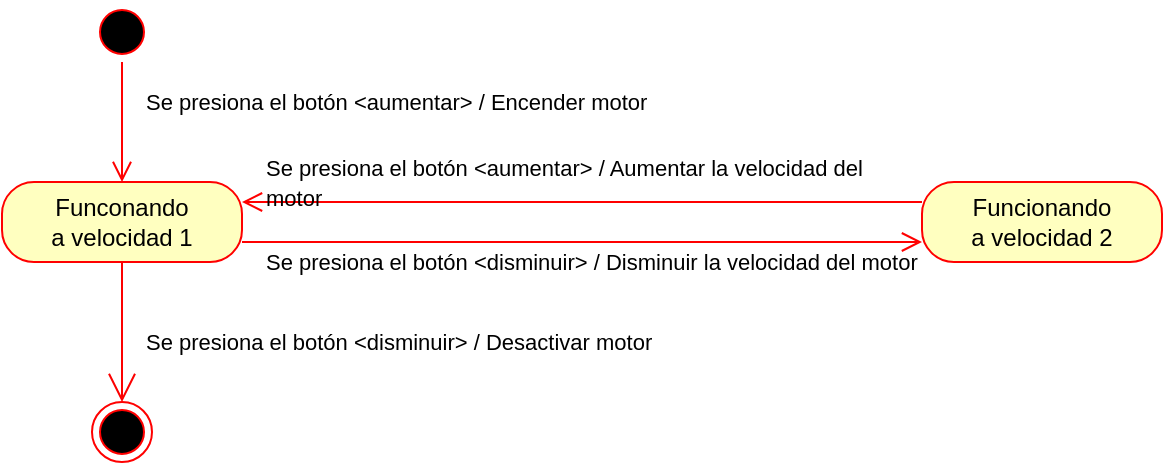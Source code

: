 <mxfile version="13.8.0" type="github"><diagram id="JS8BncZISo1FZWVJW6Lc" name="Page-1"><mxGraphModel dx="627" dy="757" grid="1" gridSize="10" guides="1" tooltips="1" connect="1" arrows="1" fold="1" page="1" pageScale="1" pageWidth="850" pageHeight="1100" math="0" shadow="0"><root><mxCell id="0"/><mxCell id="1" parent="0"/><mxCell id="lFmBYsC7O2UIY5sId5ZJ-1" value="" style="ellipse;html=1;shape=startState;fillColor=#000000;strokeColor=#ff0000;" vertex="1" parent="1"><mxGeometry x="265" y="40" width="30" height="30" as="geometry"/></mxCell><mxCell id="lFmBYsC7O2UIY5sId5ZJ-2" value="" style="edgeStyle=orthogonalEdgeStyle;html=1;verticalAlign=bottom;endArrow=open;endSize=8;strokeColor=#ff0000;" edge="1" source="lFmBYsC7O2UIY5sId5ZJ-1" parent="1" target="lFmBYsC7O2UIY5sId5ZJ-3"><mxGeometry relative="1" as="geometry"><mxPoint x="435" y="130" as="targetPoint"/></mxGeometry></mxCell><mxCell id="lFmBYsC7O2UIY5sId5ZJ-3" value="&lt;div&gt;Funconando&lt;/div&gt;&lt;div&gt;a velocidad 1&lt;br&gt;&lt;/div&gt;" style="rounded=1;whiteSpace=wrap;html=1;arcSize=40;fontColor=#000000;fillColor=#ffffc0;strokeColor=#ff0000;" vertex="1" parent="1"><mxGeometry x="220" y="130" width="120" height="40" as="geometry"/></mxCell><mxCell id="lFmBYsC7O2UIY5sId5ZJ-4" value="" style="edgeStyle=orthogonalEdgeStyle;html=1;verticalAlign=bottom;endArrow=open;endSize=8;strokeColor=#ff0000;entryX=0;entryY=0.75;entryDx=0;entryDy=0;exitX=1;exitY=0.75;exitDx=0;exitDy=0;" edge="1" source="lFmBYsC7O2UIY5sId5ZJ-3" parent="1" target="lFmBYsC7O2UIY5sId5ZJ-6"><mxGeometry relative="1" as="geometry"><mxPoint x="435" y="230" as="targetPoint"/></mxGeometry></mxCell><mxCell id="lFmBYsC7O2UIY5sId5ZJ-5" value="&lt;font style=&quot;font-size: 11px&quot;&gt;Se presiona el botón &amp;lt;aumentar&amp;gt; / Encender motor&lt;/font&gt;" style="text;html=1;strokeColor=none;fillColor=none;align=left;verticalAlign=middle;whiteSpace=wrap;rounded=0;" vertex="1" parent="1"><mxGeometry x="290" y="80" width="330" height="20" as="geometry"/></mxCell><mxCell id="lFmBYsC7O2UIY5sId5ZJ-6" value="&lt;div&gt;Funcionando&lt;/div&gt;&lt;div&gt;a velocidad 2&lt;br&gt;&lt;/div&gt;" style="rounded=1;whiteSpace=wrap;html=1;arcSize=40;fontColor=#000000;fillColor=#ffffc0;strokeColor=#ff0000;" vertex="1" parent="1"><mxGeometry x="680" y="130" width="120" height="40" as="geometry"/></mxCell><mxCell id="lFmBYsC7O2UIY5sId5ZJ-7" value="" style="edgeStyle=orthogonalEdgeStyle;html=1;verticalAlign=bottom;endArrow=open;endSize=8;strokeColor=#ff0000;entryX=1;entryY=0.25;entryDx=0;entryDy=0;exitX=0;exitY=0.25;exitDx=0;exitDy=0;" edge="1" source="lFmBYsC7O2UIY5sId5ZJ-6" parent="1" target="lFmBYsC7O2UIY5sId5ZJ-3"><mxGeometry relative="1" as="geometry"><mxPoint x="740" y="230" as="targetPoint"/></mxGeometry></mxCell><mxCell id="lFmBYsC7O2UIY5sId5ZJ-9" value="&lt;font style=&quot;font-size: 11px&quot;&gt;Se presiona el botón &amp;lt;aumentar&amp;gt; / Aumentar la velocidad del motor&lt;/font&gt;" style="text;html=1;strokeColor=none;fillColor=none;align=left;verticalAlign=middle;whiteSpace=wrap;rounded=0;" vertex="1" parent="1"><mxGeometry x="350" y="120" width="330" height="20" as="geometry"/></mxCell><mxCell id="lFmBYsC7O2UIY5sId5ZJ-10" value="&lt;font style=&quot;font-size: 11px&quot;&gt;Se presiona el botón &amp;lt;disminuir&amp;gt; / Disminuir la velocidad del motor&lt;/font&gt;" style="text;html=1;strokeColor=none;fillColor=none;align=left;verticalAlign=middle;whiteSpace=wrap;rounded=0;" vertex="1" parent="1"><mxGeometry x="350" y="160" width="330" height="20" as="geometry"/></mxCell><mxCell id="lFmBYsC7O2UIY5sId5ZJ-11" value="" style="endArrow=open;endFill=1;endSize=12;html=1;exitX=0.5;exitY=1;exitDx=0;exitDy=0;fillColor=#e51400;strokeColor=#FC0000;" edge="1" parent="1" source="lFmBYsC7O2UIY5sId5ZJ-3"><mxGeometry width="160" relative="1" as="geometry"><mxPoint x="410" y="270" as="sourcePoint"/><mxPoint x="280" y="240" as="targetPoint"/></mxGeometry></mxCell><mxCell id="lFmBYsC7O2UIY5sId5ZJ-12" value="" style="ellipse;html=1;shape=endState;fillColor=#000000;strokeColor=#ff0000;" vertex="1" parent="1"><mxGeometry x="265" y="240" width="30" height="30" as="geometry"/></mxCell><mxCell id="lFmBYsC7O2UIY5sId5ZJ-13" value="&lt;font style=&quot;font-size: 11px&quot;&gt;Se presiona el botón &amp;lt;disminuir&amp;gt; / Desactivar motor&lt;/font&gt;" style="text;html=1;strokeColor=none;fillColor=none;align=left;verticalAlign=middle;whiteSpace=wrap;rounded=0;" vertex="1" parent="1"><mxGeometry x="290" y="200" width="330" height="20" as="geometry"/></mxCell></root></mxGraphModel></diagram></mxfile>